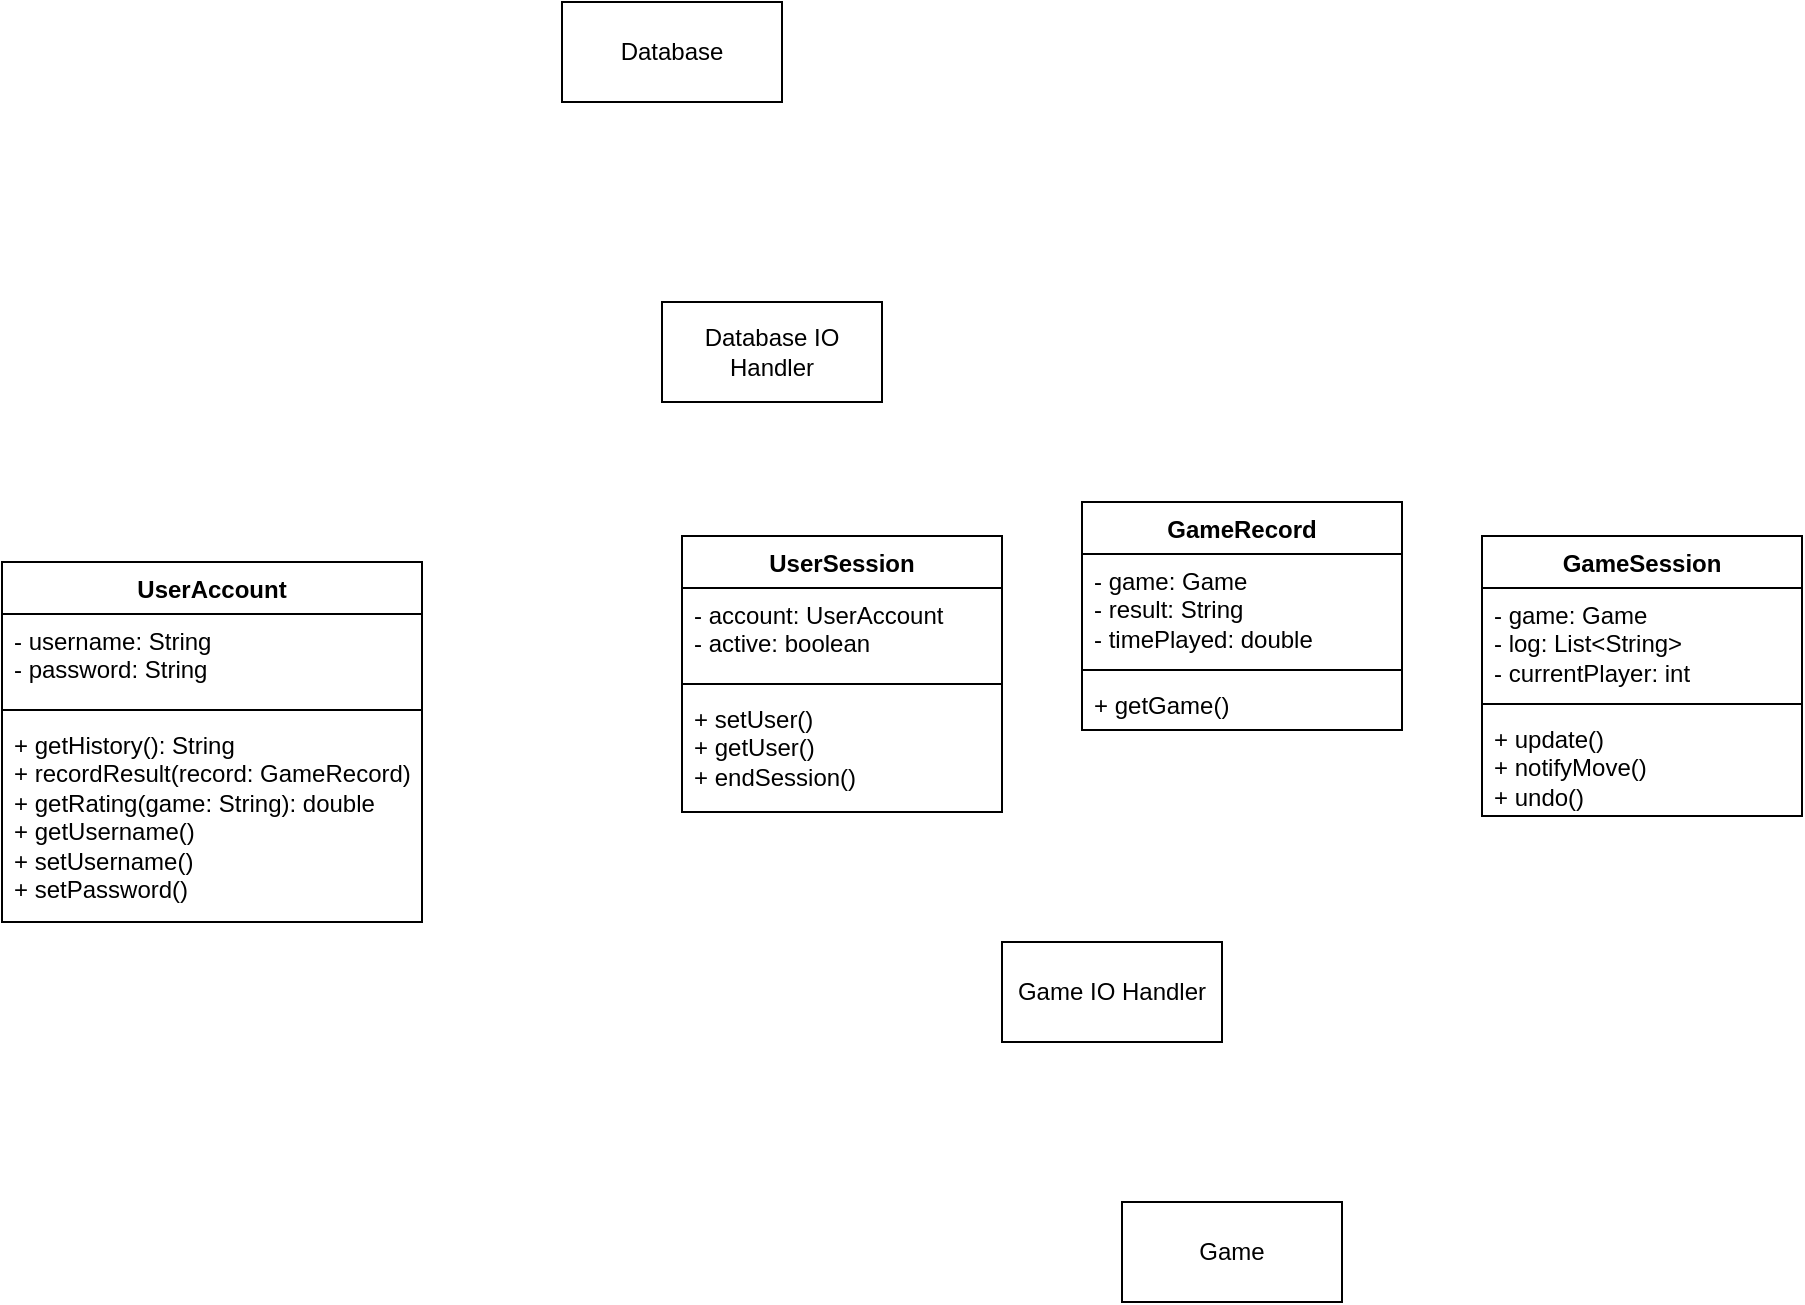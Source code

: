 <mxfile version="26.0.9">
  <diagram name="Page-1" id="r1mSCeUNa71xJj8RtsGt">
    <mxGraphModel dx="780" dy="10505" grid="1" gridSize="10" guides="1" tooltips="1" connect="1" arrows="1" fold="1" page="1" pageScale="1" pageWidth="10000" pageHeight="10000" math="0" shadow="0">
      <root>
        <mxCell id="0" />
        <mxCell id="1" parent="0" />
        <mxCell id="RsaLFU6DeN-my90bISCz-1" value="UserAccount" style="swimlane;fontStyle=1;align=center;verticalAlign=top;childLayout=stackLayout;horizontal=1;startSize=26;horizontalStack=0;resizeParent=1;resizeParentMax=0;resizeLast=0;collapsible=1;marginBottom=0;whiteSpace=wrap;html=1;" parent="1" vertex="1">
          <mxGeometry x="260" y="200" width="210" height="180" as="geometry">
            <mxRectangle x="400" y="187" width="110" height="30" as="alternateBounds" />
          </mxGeometry>
        </mxCell>
        <mxCell id="RsaLFU6DeN-my90bISCz-2" value="- username: String&lt;div&gt;- password: String&lt;/div&gt;&lt;div&gt;&lt;br&gt;&lt;/div&gt;" style="text;strokeColor=none;fillColor=none;align=left;verticalAlign=top;spacingLeft=4;spacingRight=4;overflow=hidden;rotatable=0;points=[[0,0.5],[1,0.5]];portConstraint=eastwest;whiteSpace=wrap;html=1;" parent="RsaLFU6DeN-my90bISCz-1" vertex="1">
          <mxGeometry y="26" width="210" height="44" as="geometry" />
        </mxCell>
        <mxCell id="RsaLFU6DeN-my90bISCz-3" value="" style="line;strokeWidth=1;fillColor=none;align=left;verticalAlign=middle;spacingTop=-1;spacingLeft=3;spacingRight=3;rotatable=0;labelPosition=right;points=[];portConstraint=eastwest;strokeColor=inherit;" parent="RsaLFU6DeN-my90bISCz-1" vertex="1">
          <mxGeometry y="70" width="210" height="8" as="geometry" />
        </mxCell>
        <mxCell id="RsaLFU6DeN-my90bISCz-4" value="+ getHistory(): String&lt;div&gt;+ recordResult(record: GameRecord)&lt;/div&gt;&lt;div&gt;+ getRating(game: String): double&lt;/div&gt;&lt;div&gt;+ getUsername()&lt;/div&gt;&lt;div&gt;+ setUsername()&lt;/div&gt;&lt;div&gt;+ setPassword()&lt;/div&gt;" style="text;strokeColor=none;fillColor=none;align=left;verticalAlign=top;spacingLeft=4;spacingRight=4;overflow=hidden;rotatable=0;points=[[0,0.5],[1,0.5]];portConstraint=eastwest;whiteSpace=wrap;html=1;" parent="RsaLFU6DeN-my90bISCz-1" vertex="1">
          <mxGeometry y="78" width="210" height="102" as="geometry" />
        </mxCell>
        <mxCell id="ltI1NpTEDJ7RzG2uVxWX-3" value="Database" style="html=1;whiteSpace=wrap;" parent="1" vertex="1">
          <mxGeometry x="540" y="-80" width="110" height="50" as="geometry" />
        </mxCell>
        <mxCell id="ltI1NpTEDJ7RzG2uVxWX-4" value="Game" style="html=1;whiteSpace=wrap;" parent="1" vertex="1">
          <mxGeometry x="820" y="520" width="110" height="50" as="geometry" />
        </mxCell>
        <mxCell id="ltI1NpTEDJ7RzG2uVxWX-21" value="UserSession" style="swimlane;fontStyle=1;align=center;verticalAlign=top;childLayout=stackLayout;horizontal=1;startSize=26;horizontalStack=0;resizeParent=1;resizeParentMax=0;resizeLast=0;collapsible=1;marginBottom=0;whiteSpace=wrap;html=1;" parent="1" vertex="1">
          <mxGeometry x="600" y="187" width="160" height="138" as="geometry" />
        </mxCell>
        <mxCell id="ltI1NpTEDJ7RzG2uVxWX-22" value="- account: UserAccount&lt;div&gt;&lt;div&gt;- active: boolean&lt;/div&gt;&lt;/div&gt;" style="text;strokeColor=none;fillColor=none;align=left;verticalAlign=top;spacingLeft=4;spacingRight=4;overflow=hidden;rotatable=0;points=[[0,0.5],[1,0.5]];portConstraint=eastwest;whiteSpace=wrap;html=1;" parent="ltI1NpTEDJ7RzG2uVxWX-21" vertex="1">
          <mxGeometry y="26" width="160" height="44" as="geometry" />
        </mxCell>
        <mxCell id="ltI1NpTEDJ7RzG2uVxWX-23" value="" style="line;strokeWidth=1;fillColor=none;align=left;verticalAlign=middle;spacingTop=-1;spacingLeft=3;spacingRight=3;rotatable=0;labelPosition=right;points=[];portConstraint=eastwest;strokeColor=inherit;" parent="ltI1NpTEDJ7RzG2uVxWX-21" vertex="1">
          <mxGeometry y="70" width="160" height="8" as="geometry" />
        </mxCell>
        <mxCell id="ltI1NpTEDJ7RzG2uVxWX-24" value="+ setUser()&lt;div&gt;+ getUser()&lt;/div&gt;&lt;div&gt;+ endSession()&lt;/div&gt;" style="text;strokeColor=none;fillColor=none;align=left;verticalAlign=top;spacingLeft=4;spacingRight=4;overflow=hidden;rotatable=0;points=[[0,0.5],[1,0.5]];portConstraint=eastwest;whiteSpace=wrap;html=1;" parent="ltI1NpTEDJ7RzG2uVxWX-21" vertex="1">
          <mxGeometry y="78" width="160" height="60" as="geometry" />
        </mxCell>
        <mxCell id="3_GditqbmwwXlZqSEWP--4" value="GameRecord" style="swimlane;fontStyle=1;align=center;verticalAlign=top;childLayout=stackLayout;horizontal=1;startSize=26;horizontalStack=0;resizeParent=1;resizeParentMax=0;resizeLast=0;collapsible=1;marginBottom=0;whiteSpace=wrap;html=1;" parent="1" vertex="1">
          <mxGeometry x="800" y="170" width="160" height="114" as="geometry" />
        </mxCell>
        <mxCell id="3_GditqbmwwXlZqSEWP--5" value="- game: Game&lt;div&gt;- result: String&lt;/div&gt;&lt;div&gt;- timePlayed: double&lt;/div&gt;" style="text;strokeColor=none;fillColor=none;align=left;verticalAlign=top;spacingLeft=4;spacingRight=4;overflow=hidden;rotatable=0;points=[[0,0.5],[1,0.5]];portConstraint=eastwest;whiteSpace=wrap;html=1;" parent="3_GditqbmwwXlZqSEWP--4" vertex="1">
          <mxGeometry y="26" width="160" height="54" as="geometry" />
        </mxCell>
        <mxCell id="3_GditqbmwwXlZqSEWP--6" value="" style="line;strokeWidth=1;fillColor=none;align=left;verticalAlign=middle;spacingTop=-1;spacingLeft=3;spacingRight=3;rotatable=0;labelPosition=right;points=[];portConstraint=eastwest;strokeColor=inherit;" parent="3_GditqbmwwXlZqSEWP--4" vertex="1">
          <mxGeometry y="80" width="160" height="8" as="geometry" />
        </mxCell>
        <mxCell id="3_GditqbmwwXlZqSEWP--7" value="+ getGame()" style="text;strokeColor=none;fillColor=none;align=left;verticalAlign=top;spacingLeft=4;spacingRight=4;overflow=hidden;rotatable=0;points=[[0,0.5],[1,0.5]];portConstraint=eastwest;whiteSpace=wrap;html=1;" parent="3_GditqbmwwXlZqSEWP--4" vertex="1">
          <mxGeometry y="88" width="160" height="26" as="geometry" />
        </mxCell>
        <mxCell id="3_GditqbmwwXlZqSEWP--13" value="Database IO Handler" style="html=1;whiteSpace=wrap;" parent="1" vertex="1">
          <mxGeometry x="590" y="70" width="110" height="50" as="geometry" />
        </mxCell>
        <mxCell id="3_GditqbmwwXlZqSEWP--14" value="Game IO Handler" style="html=1;whiteSpace=wrap;" parent="1" vertex="1">
          <mxGeometry x="760" y="390" width="110" height="50" as="geometry" />
        </mxCell>
        <mxCell id="Q9jM0nTPfAHEZSr_qVPq-1" value="GameSession" style="swimlane;fontStyle=1;align=center;verticalAlign=top;childLayout=stackLayout;horizontal=1;startSize=26;horizontalStack=0;resizeParent=1;resizeParentMax=0;resizeLast=0;collapsible=1;marginBottom=0;whiteSpace=wrap;html=1;" vertex="1" parent="1">
          <mxGeometry x="1000" y="187" width="160" height="140" as="geometry" />
        </mxCell>
        <mxCell id="Q9jM0nTPfAHEZSr_qVPq-2" value="- game: Game&lt;div&gt;- log: List&amp;lt;String&amp;gt;&lt;/div&gt;&lt;div&gt;- currentPlayer: int&lt;/div&gt;" style="text;strokeColor=none;fillColor=none;align=left;verticalAlign=top;spacingLeft=4;spacingRight=4;overflow=hidden;rotatable=0;points=[[0,0.5],[1,0.5]];portConstraint=eastwest;whiteSpace=wrap;html=1;" vertex="1" parent="Q9jM0nTPfAHEZSr_qVPq-1">
          <mxGeometry y="26" width="160" height="54" as="geometry" />
        </mxCell>
        <mxCell id="Q9jM0nTPfAHEZSr_qVPq-3" value="" style="line;strokeWidth=1;fillColor=none;align=left;verticalAlign=middle;spacingTop=-1;spacingLeft=3;spacingRight=3;rotatable=0;labelPosition=right;points=[];portConstraint=eastwest;strokeColor=inherit;" vertex="1" parent="Q9jM0nTPfAHEZSr_qVPq-1">
          <mxGeometry y="80" width="160" height="8" as="geometry" />
        </mxCell>
        <mxCell id="Q9jM0nTPfAHEZSr_qVPq-4" value="+ update()&lt;div&gt;+ notifyMove()&lt;/div&gt;&lt;div&gt;+ undo()&lt;/div&gt;" style="text;strokeColor=none;fillColor=none;align=left;verticalAlign=top;spacingLeft=4;spacingRight=4;overflow=hidden;rotatable=0;points=[[0,0.5],[1,0.5]];portConstraint=eastwest;whiteSpace=wrap;html=1;" vertex="1" parent="Q9jM0nTPfAHEZSr_qVPq-1">
          <mxGeometry y="88" width="160" height="52" as="geometry" />
        </mxCell>
      </root>
    </mxGraphModel>
  </diagram>
</mxfile>
